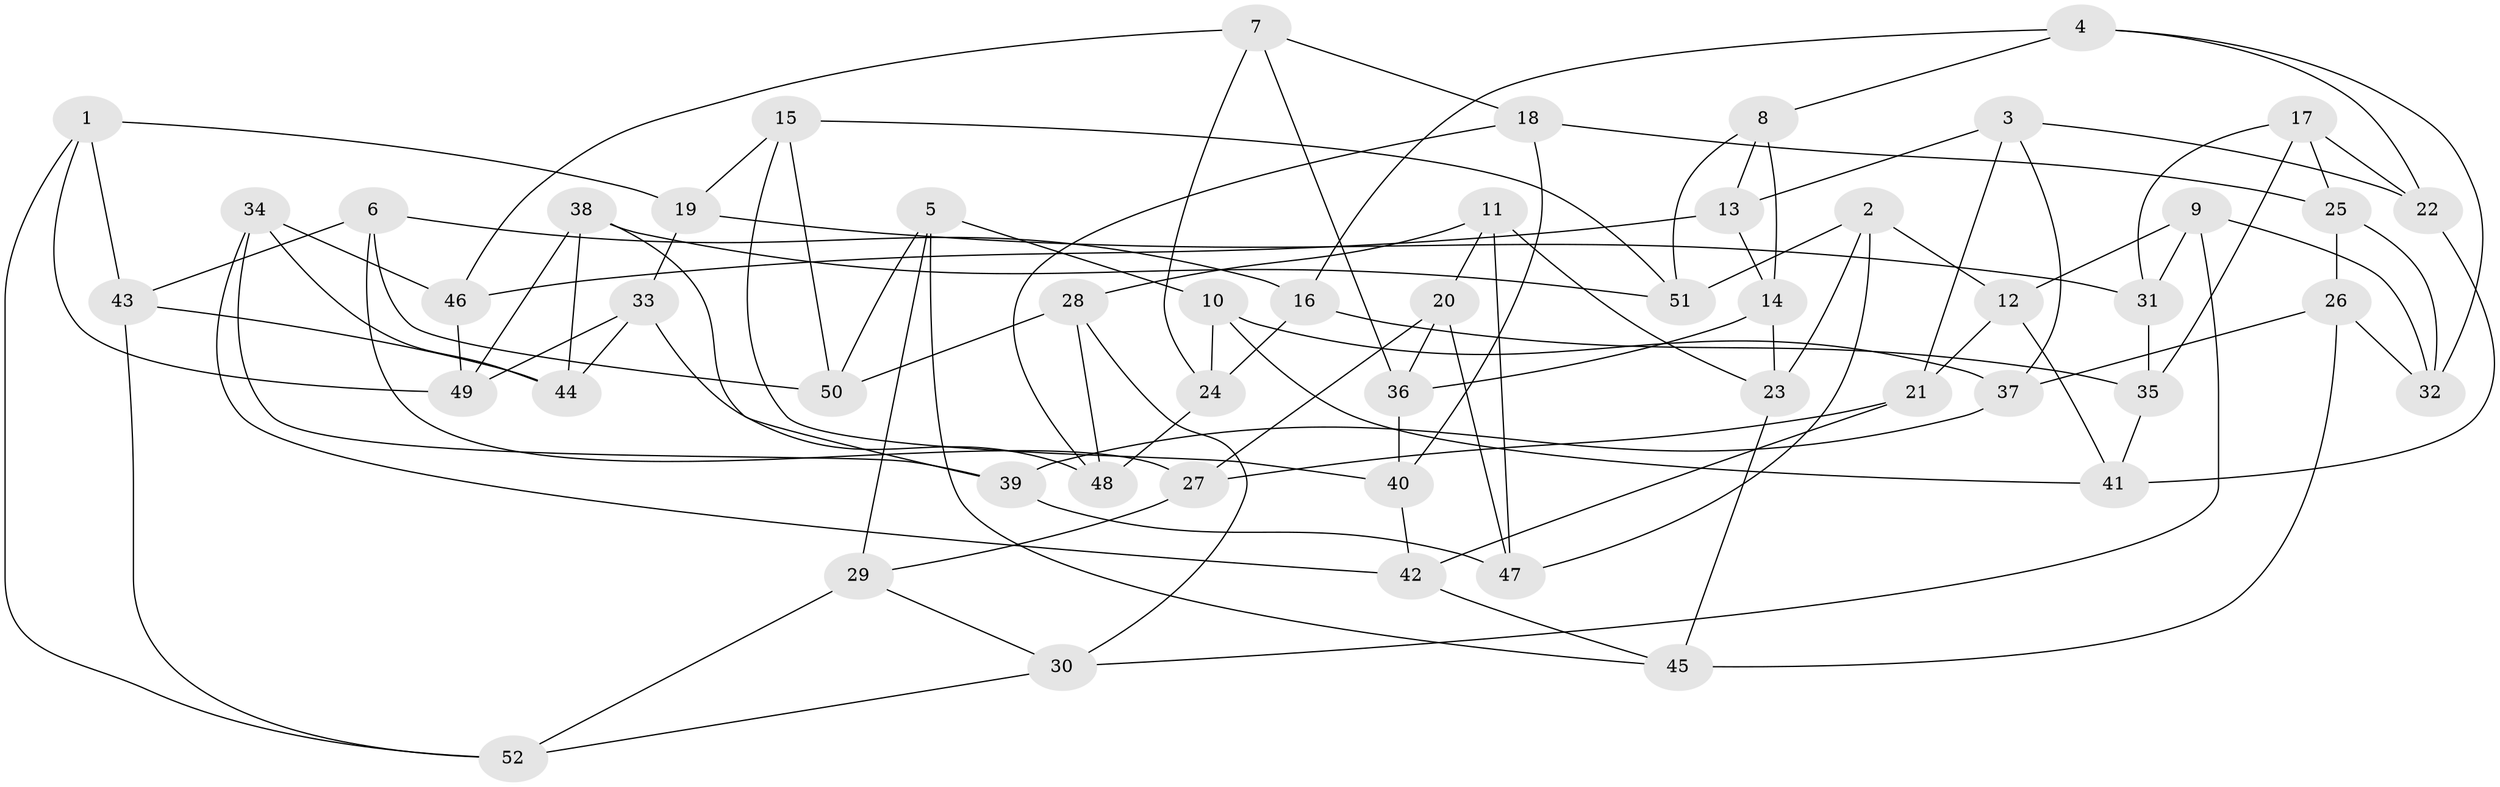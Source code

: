// coarse degree distribution, {5: 0.3333333333333333, 3: 0.3333333333333333, 4: 0.06666666666666667, 2: 0.13333333333333333, 6: 0.06666666666666667, 8: 0.06666666666666667}
// Generated by graph-tools (version 1.1) at 2025/02/03/04/25 22:02:53]
// undirected, 52 vertices, 104 edges
graph export_dot {
graph [start="1"]
  node [color=gray90,style=filled];
  1;
  2;
  3;
  4;
  5;
  6;
  7;
  8;
  9;
  10;
  11;
  12;
  13;
  14;
  15;
  16;
  17;
  18;
  19;
  20;
  21;
  22;
  23;
  24;
  25;
  26;
  27;
  28;
  29;
  30;
  31;
  32;
  33;
  34;
  35;
  36;
  37;
  38;
  39;
  40;
  41;
  42;
  43;
  44;
  45;
  46;
  47;
  48;
  49;
  50;
  51;
  52;
  1 -- 52;
  1 -- 49;
  1 -- 19;
  1 -- 43;
  2 -- 12;
  2 -- 23;
  2 -- 51;
  2 -- 47;
  3 -- 37;
  3 -- 21;
  3 -- 22;
  3 -- 13;
  4 -- 22;
  4 -- 16;
  4 -- 8;
  4 -- 32;
  5 -- 29;
  5 -- 50;
  5 -- 10;
  5 -- 45;
  6 -- 43;
  6 -- 27;
  6 -- 16;
  6 -- 50;
  7 -- 18;
  7 -- 46;
  7 -- 36;
  7 -- 24;
  8 -- 13;
  8 -- 51;
  8 -- 14;
  9 -- 30;
  9 -- 31;
  9 -- 32;
  9 -- 12;
  10 -- 37;
  10 -- 41;
  10 -- 24;
  11 -- 28;
  11 -- 47;
  11 -- 20;
  11 -- 23;
  12 -- 41;
  12 -- 21;
  13 -- 14;
  13 -- 46;
  14 -- 36;
  14 -- 23;
  15 -- 40;
  15 -- 19;
  15 -- 50;
  15 -- 51;
  16 -- 24;
  16 -- 35;
  17 -- 31;
  17 -- 35;
  17 -- 25;
  17 -- 22;
  18 -- 48;
  18 -- 25;
  18 -- 40;
  19 -- 31;
  19 -- 33;
  20 -- 47;
  20 -- 27;
  20 -- 36;
  21 -- 27;
  21 -- 42;
  22 -- 41;
  23 -- 45;
  24 -- 48;
  25 -- 32;
  25 -- 26;
  26 -- 37;
  26 -- 45;
  26 -- 32;
  27 -- 29;
  28 -- 30;
  28 -- 48;
  28 -- 50;
  29 -- 52;
  29 -- 30;
  30 -- 52;
  31 -- 35;
  33 -- 48;
  33 -- 49;
  33 -- 44;
  34 -- 44;
  34 -- 42;
  34 -- 39;
  34 -- 46;
  35 -- 41;
  36 -- 40;
  37 -- 39;
  38 -- 51;
  38 -- 39;
  38 -- 49;
  38 -- 44;
  39 -- 47;
  40 -- 42;
  42 -- 45;
  43 -- 52;
  43 -- 44;
  46 -- 49;
}
